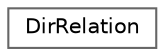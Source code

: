 digraph "Graphical Class Hierarchy"
{
 // INTERACTIVE_SVG=YES
 // LATEX_PDF_SIZE
  bgcolor="transparent";
  edge [fontname=Helvetica,fontsize=10,labelfontname=Helvetica,labelfontsize=10];
  node [fontname=Helvetica,fontsize=10,shape=box,height=0.2,width=0.4];
  rankdir="LR";
  Node0 [label="DirRelation",height=0.2,width=0.4,color="grey40", fillcolor="white", style="filled",URL="$d6/db3/class_dir_relation.html",tooltip="A usage relation between two directories."];
}
